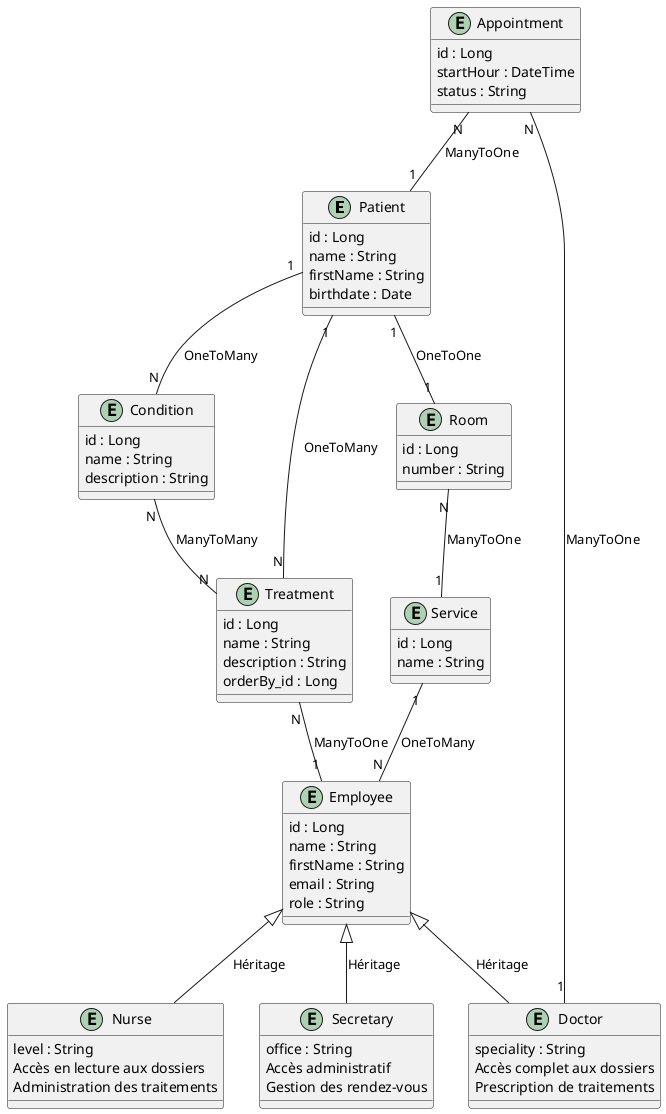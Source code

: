 @startuml
entity Patient {
  id : Long
  name : String
  firstName : String
  birthdate : Date
}

entity Condition {
  id : Long
  name : String
  description : String
}

entity Treatment {
  id : Long
  name : String
  description : String
  orderBy_id : Long
}

entity Room {
  id : Long
  number : String
}

entity Service {
  id : Long
  name : String
}

entity Appointment {
  id : Long
  startHour : DateTime
  status : String
}

entity Employee {
  id : Long
  name : String
  firstName : String
  email : String
  role : String
}

entity Doctor {
  speciality : String
  Accès complet aux dossiers
  Prescription de traitements
}

entity Nurse {
  level : String
  Accès en lecture aux dossiers
  Administration des traitements
}

entity Secretary {
  office : String
  Accès administratif
  Gestion des rendez-vous
}

Patient "1" -- "1" Room : OneToOne
Patient "1" -- "N" Condition : OneToMany
Patient "1" -- "N" Treatment : OneToMany
Condition "N" -- "N" Treatment : ManyToMany
Treatment "N" -- "1" Employee : ManyToOne
Room "N" -- "1" Service : ManyToOne
Service "1" -- "N" Employee : OneToMany

Employee <|-- Doctor : Héritage
Employee <|-- Nurse : Héritage
Employee <|-- Secretary : Héritage

Appointment "N" -- "1" Patient : ManyToOne
Appointment "N" -- "1" Doctor : ManyToOne
@enduml